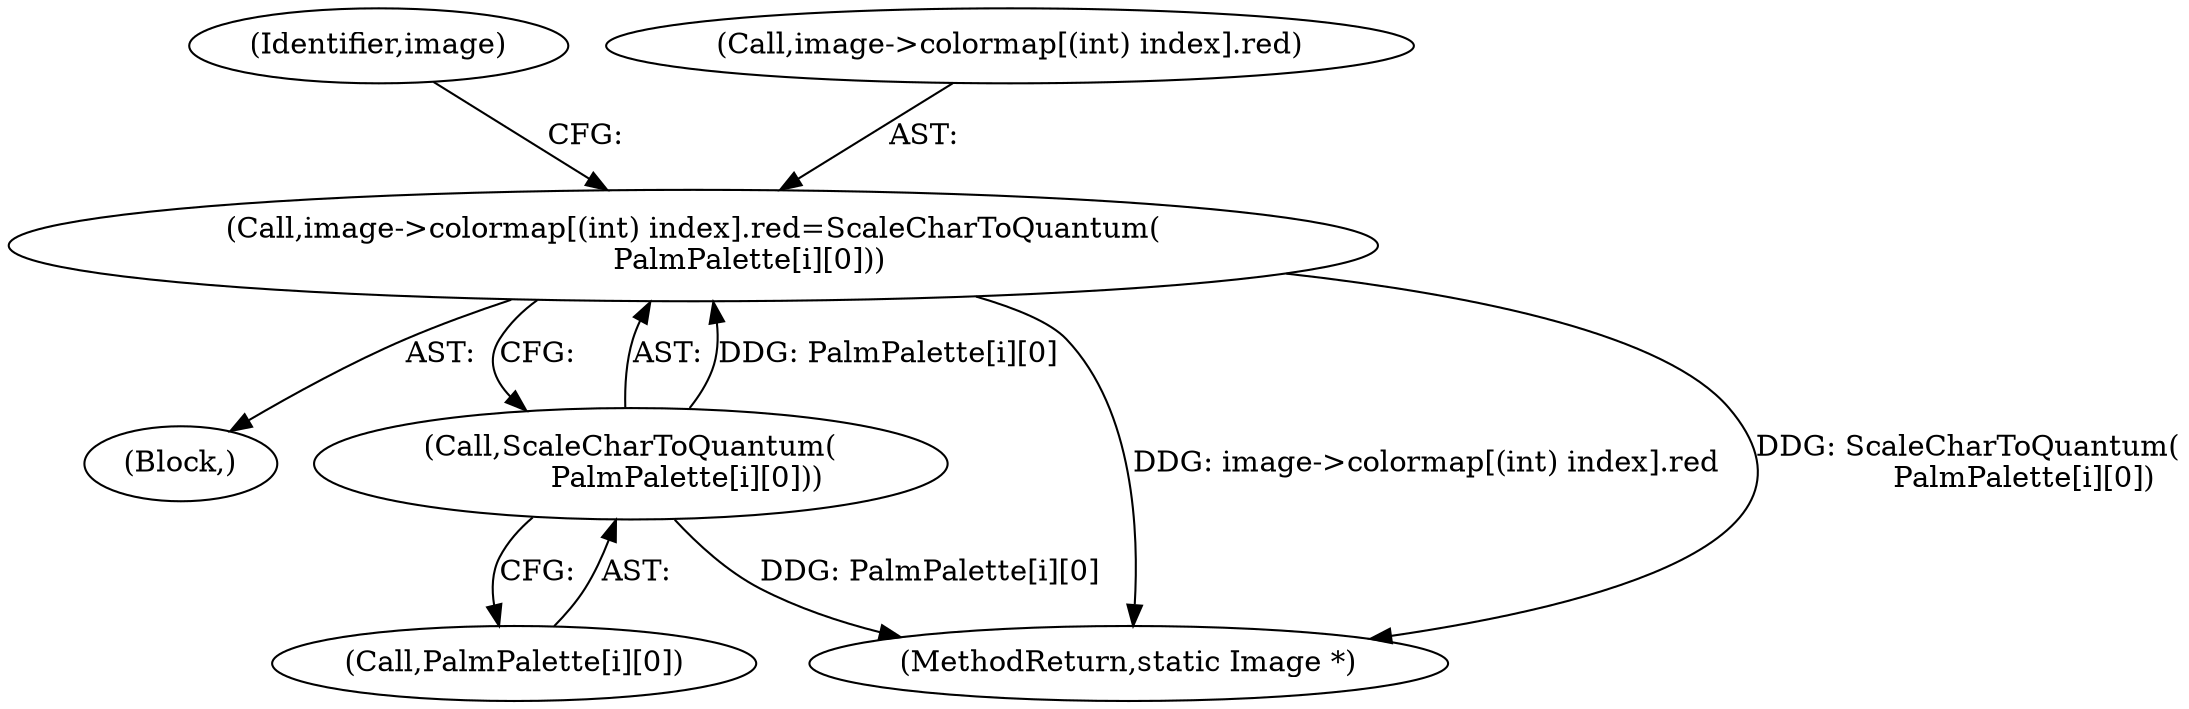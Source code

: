 digraph "0_ImageMagick_db1ffb6cf44bcfe5c4d5fcf9d9109ded5617387f@pointer" {
"1000578" [label="(Call,image->colormap[(int) index].red=ScaleCharToQuantum(\n            PalmPalette[i][0]))"];
"1000588" [label="(Call,ScaleCharToQuantum(\n            PalmPalette[i][0]))"];
"1000568" [label="(Block,)"];
"1000589" [label="(Call,PalmPalette[i][0])"];
"1000598" [label="(Identifier,image)"];
"1001382" [label="(MethodReturn,static Image *)"];
"1000588" [label="(Call,ScaleCharToQuantum(\n            PalmPalette[i][0]))"];
"1000578" [label="(Call,image->colormap[(int) index].red=ScaleCharToQuantum(\n            PalmPalette[i][0]))"];
"1000579" [label="(Call,image->colormap[(int) index].red)"];
"1000578" -> "1000568"  [label="AST: "];
"1000578" -> "1000588"  [label="CFG: "];
"1000579" -> "1000578"  [label="AST: "];
"1000588" -> "1000578"  [label="AST: "];
"1000598" -> "1000578"  [label="CFG: "];
"1000578" -> "1001382"  [label="DDG: image->colormap[(int) index].red"];
"1000578" -> "1001382"  [label="DDG: ScaleCharToQuantum(\n            PalmPalette[i][0])"];
"1000588" -> "1000578"  [label="DDG: PalmPalette[i][0]"];
"1000588" -> "1000589"  [label="CFG: "];
"1000589" -> "1000588"  [label="AST: "];
"1000588" -> "1001382"  [label="DDG: PalmPalette[i][0]"];
}

